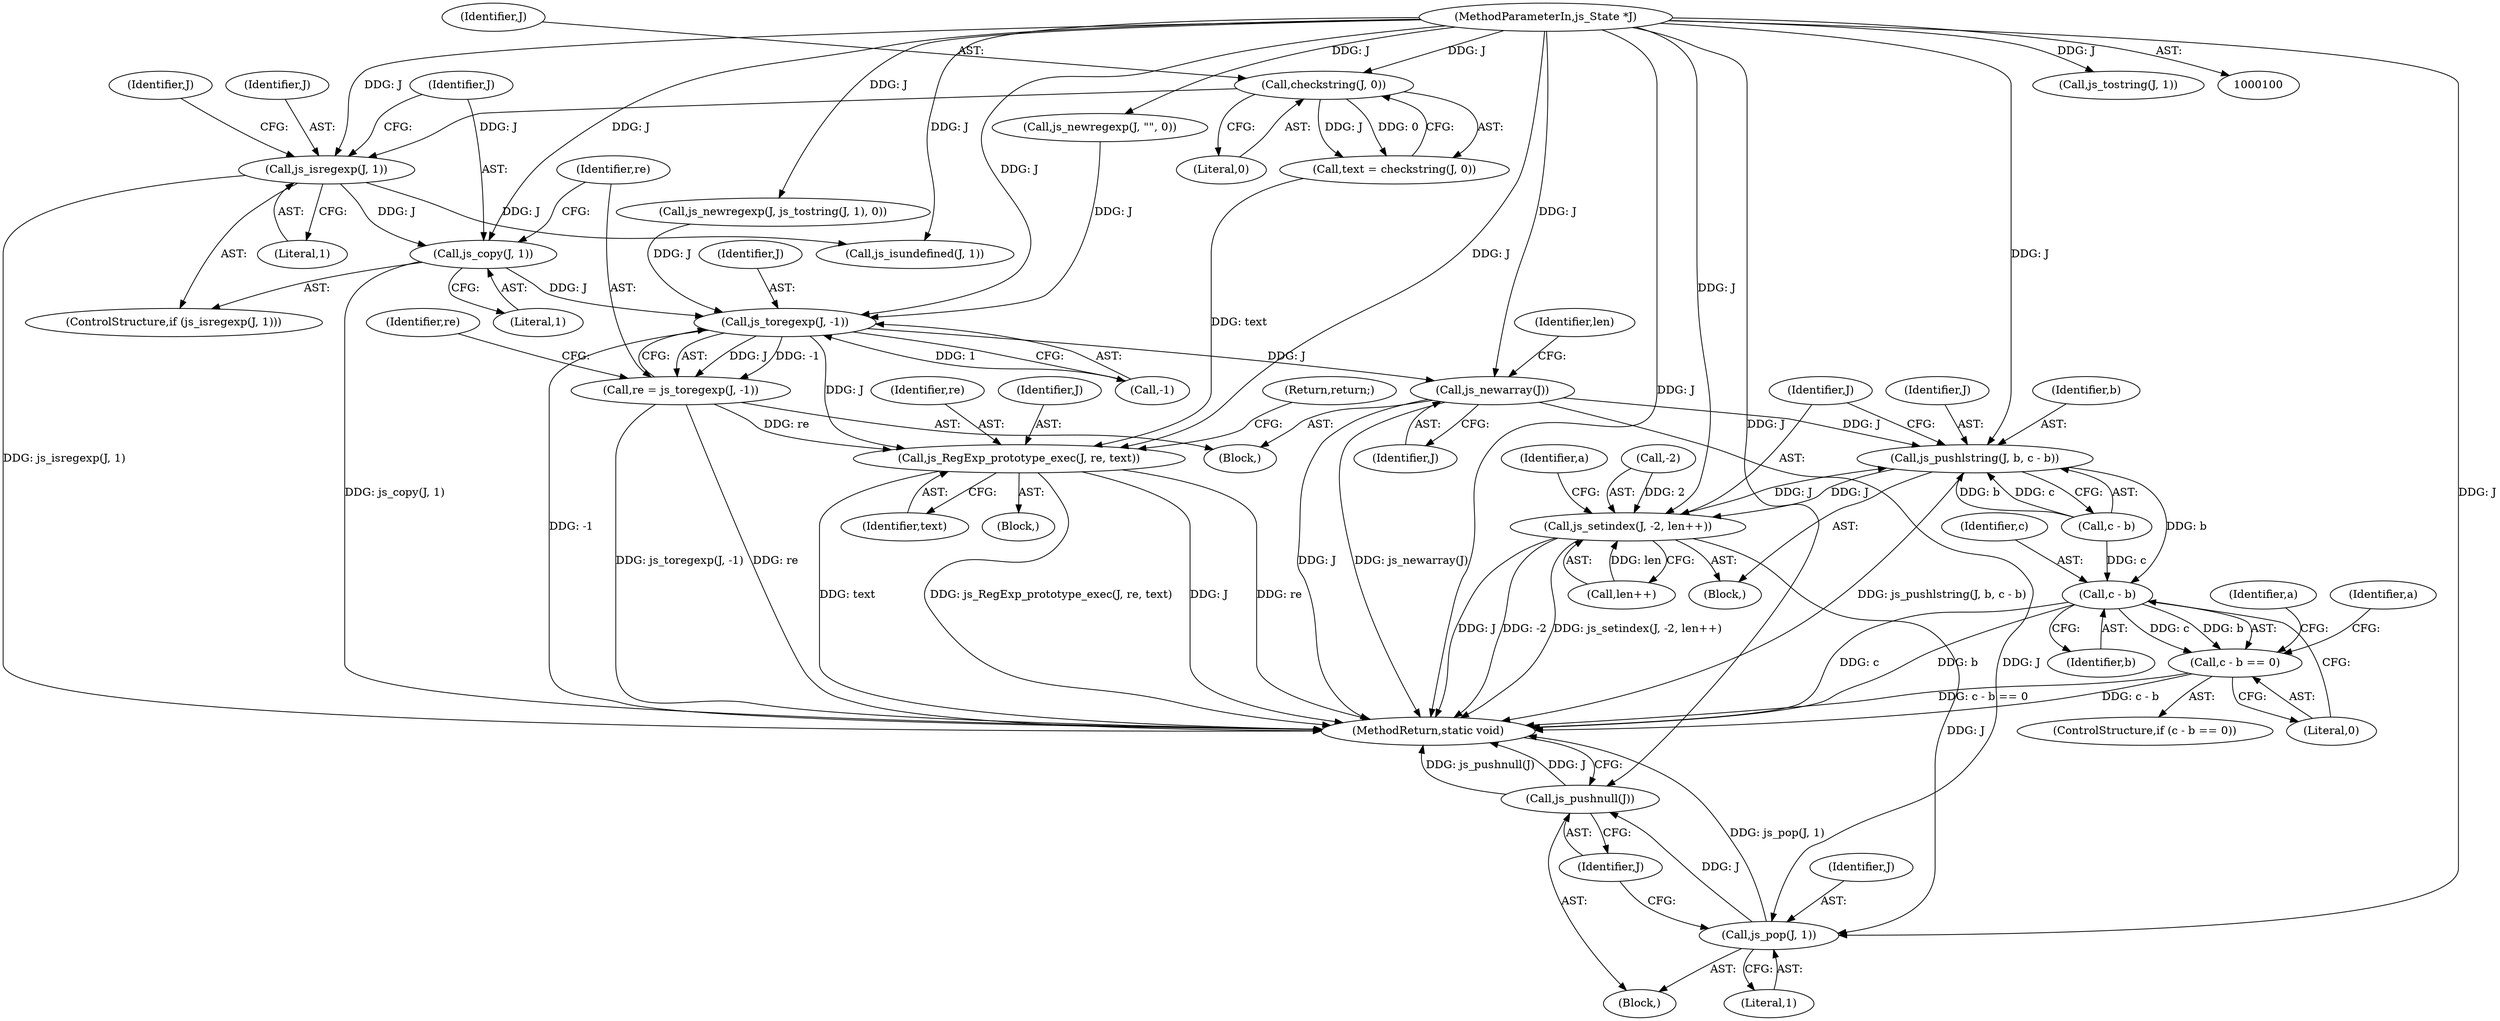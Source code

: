 digraph "0_mujs_00d4606c3baf813b7b1c176823b2729bf51002a2_1@API" {
"1000120" [label="(Call,js_copy(J, 1))"];
"1000117" [label="(Call,js_isregexp(J, 1))"];
"1000113" [label="(Call,checkstring(J, 0))"];
"1000101" [label="(MethodParameterIn,js_State *J)"];
"1000141" [label="(Call,js_toregexp(J, -1))"];
"1000139" [label="(Call,re = js_toregexp(J, -1))"];
"1000153" [label="(Call,js_RegExp_prototype_exec(J, re, text))"];
"1000163" [label="(Call,js_newarray(J))"];
"1000215" [label="(Call,js_pushlstring(J, b, c - b))"];
"1000221" [label="(Call,js_setindex(J, -2, len++))"];
"1000243" [label="(Call,js_pop(J, 1))"];
"1000246" [label="(Call,js_pushnull(J))"];
"1000232" [label="(Call,c - b)"];
"1000231" [label="(Call,c - b == 0)"];
"1000242" [label="(Block,)"];
"1000179" [label="(Identifier,a)"];
"1000243" [label="(Call,js_pop(J, 1))"];
"1000117" [label="(Call,js_isregexp(J, 1))"];
"1000223" [label="(Call,-2)"];
"1000233" [label="(Identifier,c)"];
"1000221" [label="(Call,js_setindex(J, -2, len++))"];
"1000141" [label="(Call,js_toregexp(J, -1))"];
"1000111" [label="(Call,text = checkstring(J, 0))"];
"1000237" [label="(Identifier,a)"];
"1000102" [label="(Block,)"];
"1000118" [label="(Identifier,J)"];
"1000143" [label="(Call,-1)"];
"1000155" [label="(Identifier,re)"];
"1000120" [label="(Call,js_copy(J, 1))"];
"1000153" [label="(Call,js_RegExp_prototype_exec(J, re, text))"];
"1000152" [label="(Block,)"];
"1000156" [label="(Identifier,text)"];
"1000101" [label="(MethodParameterIn,js_State *J)"];
"1000140" [label="(Identifier,re)"];
"1000125" [label="(Call,js_isundefined(J, 1))"];
"1000115" [label="(Literal,0)"];
"1000163" [label="(Call,js_newarray(J))"];
"1000231" [label="(Call,c - b == 0)"];
"1000121" [label="(Identifier,J)"];
"1000181" [label="(Block,)"];
"1000166" [label="(Identifier,len)"];
"1000217" [label="(Identifier,b)"];
"1000128" [label="(Call,js_newregexp(J, \"\", 0))"];
"1000247" [label="(Identifier,J)"];
"1000126" [label="(Identifier,J)"];
"1000135" [label="(Call,js_tostring(J, 1))"];
"1000222" [label="(Identifier,J)"];
"1000244" [label="(Identifier,J)"];
"1000114" [label="(Identifier,J)"];
"1000234" [label="(Identifier,b)"];
"1000230" [label="(ControlStructure,if (c - b == 0))"];
"1000154" [label="(Identifier,J)"];
"1000113" [label="(Call,checkstring(J, 0))"];
"1000122" [label="(Literal,1)"];
"1000157" [label="(Return,return;)"];
"1000246" [label="(Call,js_pushnull(J))"];
"1000139" [label="(Call,re = js_toregexp(J, -1))"];
"1000133" [label="(Call,js_newregexp(J, js_tostring(J, 1), 0))"];
"1000218" [label="(Call,c - b)"];
"1000225" [label="(Call,len++)"];
"1000228" [label="(Identifier,a)"];
"1000164" [label="(Identifier,J)"];
"1000149" [label="(Identifier,re)"];
"1000119" [label="(Literal,1)"];
"1000215" [label="(Call,js_pushlstring(J, b, c - b))"];
"1000248" [label="(MethodReturn,static void)"];
"1000245" [label="(Literal,1)"];
"1000116" [label="(ControlStructure,if (js_isregexp(J, 1)))"];
"1000142" [label="(Identifier,J)"];
"1000232" [label="(Call,c - b)"];
"1000216" [label="(Identifier,J)"];
"1000235" [label="(Literal,0)"];
"1000120" -> "1000116"  [label="AST: "];
"1000120" -> "1000122"  [label="CFG: "];
"1000121" -> "1000120"  [label="AST: "];
"1000122" -> "1000120"  [label="AST: "];
"1000140" -> "1000120"  [label="CFG: "];
"1000120" -> "1000248"  [label="DDG: js_copy(J, 1)"];
"1000117" -> "1000120"  [label="DDG: J"];
"1000101" -> "1000120"  [label="DDG: J"];
"1000120" -> "1000141"  [label="DDG: J"];
"1000117" -> "1000116"  [label="AST: "];
"1000117" -> "1000119"  [label="CFG: "];
"1000118" -> "1000117"  [label="AST: "];
"1000119" -> "1000117"  [label="AST: "];
"1000121" -> "1000117"  [label="CFG: "];
"1000126" -> "1000117"  [label="CFG: "];
"1000117" -> "1000248"  [label="DDG: js_isregexp(J, 1)"];
"1000113" -> "1000117"  [label="DDG: J"];
"1000101" -> "1000117"  [label="DDG: J"];
"1000117" -> "1000125"  [label="DDG: J"];
"1000113" -> "1000111"  [label="AST: "];
"1000113" -> "1000115"  [label="CFG: "];
"1000114" -> "1000113"  [label="AST: "];
"1000115" -> "1000113"  [label="AST: "];
"1000111" -> "1000113"  [label="CFG: "];
"1000113" -> "1000111"  [label="DDG: J"];
"1000113" -> "1000111"  [label="DDG: 0"];
"1000101" -> "1000113"  [label="DDG: J"];
"1000101" -> "1000100"  [label="AST: "];
"1000101" -> "1000248"  [label="DDG: J"];
"1000101" -> "1000125"  [label="DDG: J"];
"1000101" -> "1000128"  [label="DDG: J"];
"1000101" -> "1000133"  [label="DDG: J"];
"1000101" -> "1000135"  [label="DDG: J"];
"1000101" -> "1000141"  [label="DDG: J"];
"1000101" -> "1000153"  [label="DDG: J"];
"1000101" -> "1000163"  [label="DDG: J"];
"1000101" -> "1000215"  [label="DDG: J"];
"1000101" -> "1000221"  [label="DDG: J"];
"1000101" -> "1000243"  [label="DDG: J"];
"1000101" -> "1000246"  [label="DDG: J"];
"1000141" -> "1000139"  [label="AST: "];
"1000141" -> "1000143"  [label="CFG: "];
"1000142" -> "1000141"  [label="AST: "];
"1000143" -> "1000141"  [label="AST: "];
"1000139" -> "1000141"  [label="CFG: "];
"1000141" -> "1000248"  [label="DDG: -1"];
"1000141" -> "1000139"  [label="DDG: J"];
"1000141" -> "1000139"  [label="DDG: -1"];
"1000128" -> "1000141"  [label="DDG: J"];
"1000133" -> "1000141"  [label="DDG: J"];
"1000143" -> "1000141"  [label="DDG: 1"];
"1000141" -> "1000153"  [label="DDG: J"];
"1000141" -> "1000163"  [label="DDG: J"];
"1000139" -> "1000102"  [label="AST: "];
"1000140" -> "1000139"  [label="AST: "];
"1000149" -> "1000139"  [label="CFG: "];
"1000139" -> "1000248"  [label="DDG: js_toregexp(J, -1)"];
"1000139" -> "1000248"  [label="DDG: re"];
"1000139" -> "1000153"  [label="DDG: re"];
"1000153" -> "1000152"  [label="AST: "];
"1000153" -> "1000156"  [label="CFG: "];
"1000154" -> "1000153"  [label="AST: "];
"1000155" -> "1000153"  [label="AST: "];
"1000156" -> "1000153"  [label="AST: "];
"1000157" -> "1000153"  [label="CFG: "];
"1000153" -> "1000248"  [label="DDG: js_RegExp_prototype_exec(J, re, text)"];
"1000153" -> "1000248"  [label="DDG: J"];
"1000153" -> "1000248"  [label="DDG: re"];
"1000153" -> "1000248"  [label="DDG: text"];
"1000111" -> "1000153"  [label="DDG: text"];
"1000163" -> "1000102"  [label="AST: "];
"1000163" -> "1000164"  [label="CFG: "];
"1000164" -> "1000163"  [label="AST: "];
"1000166" -> "1000163"  [label="CFG: "];
"1000163" -> "1000248"  [label="DDG: J"];
"1000163" -> "1000248"  [label="DDG: js_newarray(J)"];
"1000163" -> "1000215"  [label="DDG: J"];
"1000163" -> "1000243"  [label="DDG: J"];
"1000215" -> "1000181"  [label="AST: "];
"1000215" -> "1000218"  [label="CFG: "];
"1000216" -> "1000215"  [label="AST: "];
"1000217" -> "1000215"  [label="AST: "];
"1000218" -> "1000215"  [label="AST: "];
"1000222" -> "1000215"  [label="CFG: "];
"1000215" -> "1000248"  [label="DDG: js_pushlstring(J, b, c - b)"];
"1000221" -> "1000215"  [label="DDG: J"];
"1000218" -> "1000215"  [label="DDG: b"];
"1000218" -> "1000215"  [label="DDG: c"];
"1000215" -> "1000221"  [label="DDG: J"];
"1000215" -> "1000232"  [label="DDG: b"];
"1000221" -> "1000181"  [label="AST: "];
"1000221" -> "1000225"  [label="CFG: "];
"1000222" -> "1000221"  [label="AST: "];
"1000223" -> "1000221"  [label="AST: "];
"1000225" -> "1000221"  [label="AST: "];
"1000228" -> "1000221"  [label="CFG: "];
"1000221" -> "1000248"  [label="DDG: -2"];
"1000221" -> "1000248"  [label="DDG: js_setindex(J, -2, len++)"];
"1000221" -> "1000248"  [label="DDG: J"];
"1000223" -> "1000221"  [label="DDG: 2"];
"1000225" -> "1000221"  [label="DDG: len"];
"1000221" -> "1000243"  [label="DDG: J"];
"1000243" -> "1000242"  [label="AST: "];
"1000243" -> "1000245"  [label="CFG: "];
"1000244" -> "1000243"  [label="AST: "];
"1000245" -> "1000243"  [label="AST: "];
"1000247" -> "1000243"  [label="CFG: "];
"1000243" -> "1000248"  [label="DDG: js_pop(J, 1)"];
"1000243" -> "1000246"  [label="DDG: J"];
"1000246" -> "1000242"  [label="AST: "];
"1000246" -> "1000247"  [label="CFG: "];
"1000247" -> "1000246"  [label="AST: "];
"1000248" -> "1000246"  [label="CFG: "];
"1000246" -> "1000248"  [label="DDG: js_pushnull(J)"];
"1000246" -> "1000248"  [label="DDG: J"];
"1000232" -> "1000231"  [label="AST: "];
"1000232" -> "1000234"  [label="CFG: "];
"1000233" -> "1000232"  [label="AST: "];
"1000234" -> "1000232"  [label="AST: "];
"1000235" -> "1000232"  [label="CFG: "];
"1000232" -> "1000248"  [label="DDG: c"];
"1000232" -> "1000248"  [label="DDG: b"];
"1000232" -> "1000231"  [label="DDG: c"];
"1000232" -> "1000231"  [label="DDG: b"];
"1000218" -> "1000232"  [label="DDG: c"];
"1000231" -> "1000230"  [label="AST: "];
"1000231" -> "1000235"  [label="CFG: "];
"1000235" -> "1000231"  [label="AST: "];
"1000179" -> "1000231"  [label="CFG: "];
"1000237" -> "1000231"  [label="CFG: "];
"1000231" -> "1000248"  [label="DDG: c - b == 0"];
"1000231" -> "1000248"  [label="DDG: c - b"];
}

